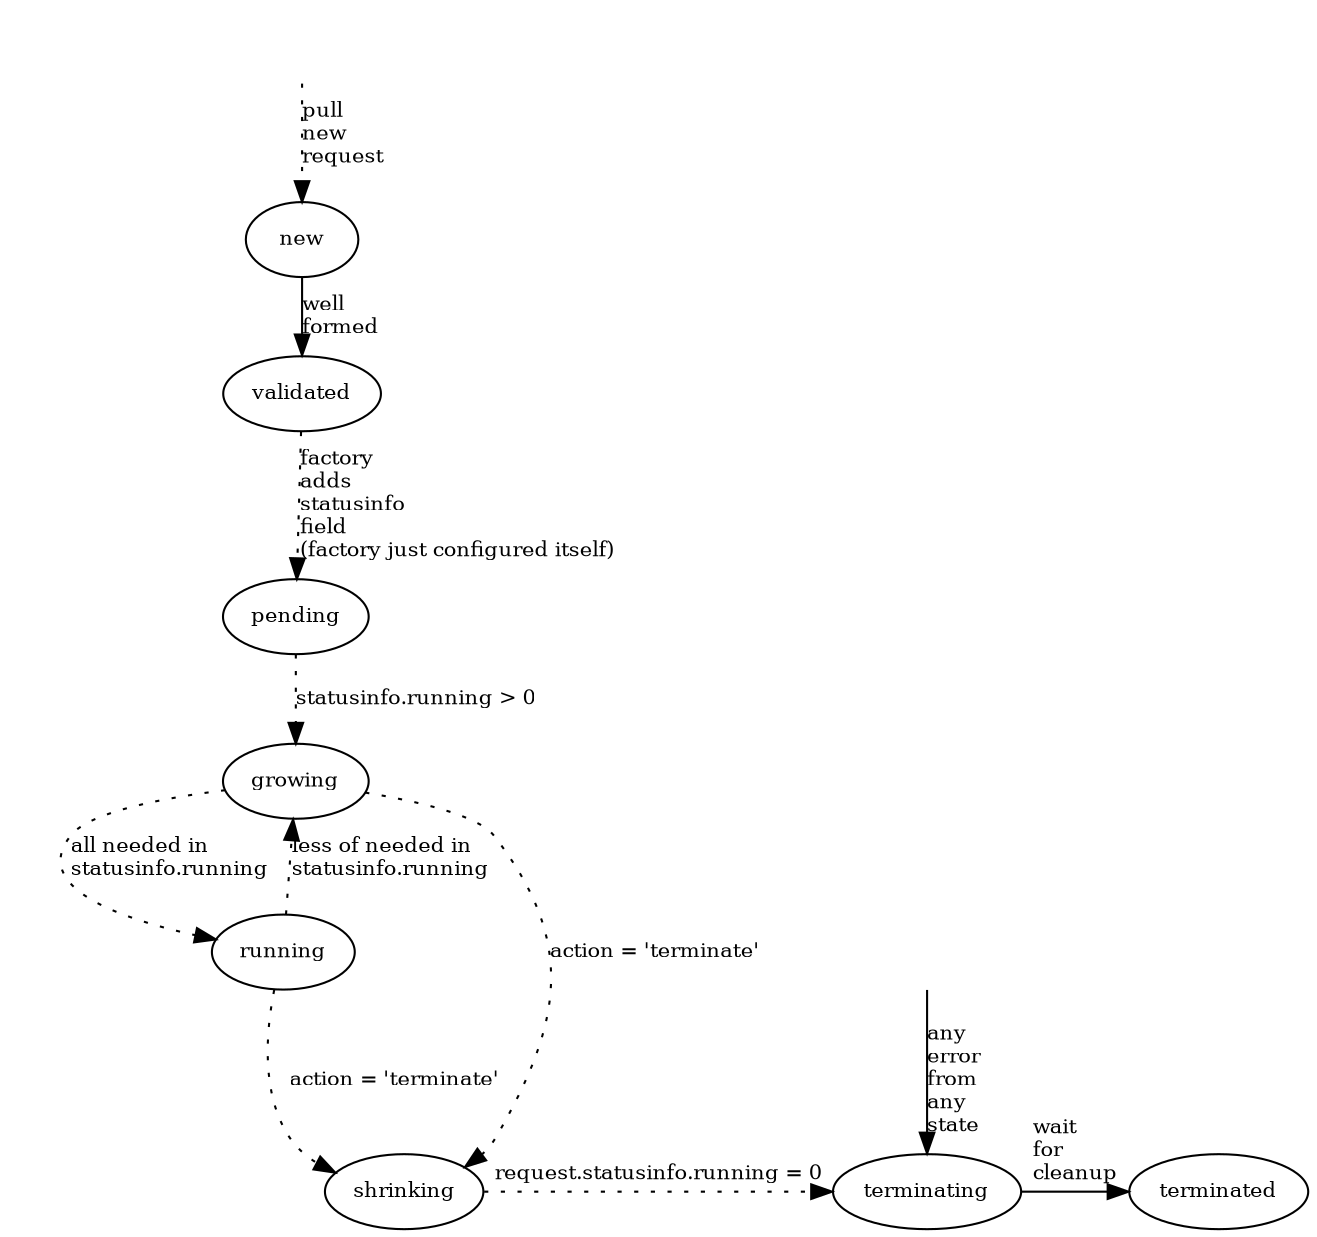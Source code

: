 digraph requests {
    compound = true;
    #concentrate = true;
    ratio = compress;
    size="20";
    #rankdir="LR";

    ranksep = 0.15;
    nodesep = 0.15;

    node [fontsize=10]
    edge [fontsize=10];

    infoservice [shape = none ][ label = "" ];

    subgraph cluster_configstates {
        style = invis;
        new;
        validated;
        pending;
    }

    subgraph cluster_runningstates {
        style = invis;
        growing;
        shrinking;
        running;
    }

    subgraph cluster_endingstates {
        style = invis;
        terminating;
        terminated;

        terminating_all [shape = none][ label = ""]
    }

    {rank=same shrinking terminating terminated}

    infoservice -> new [ style = dotted ][ label = "pull\lnew\lrequest\l" ];

    new -> validated   [ label = "well\lformed" ];

    validated -> pending  [ label = "factory\ladds\lstatusinfo\lfield\l(factory just configured itself)" ][ style = dotted ];

    pending    -> growing     [ label = "statusinfo.running > 0" ][ style = dotted ];

    growing    -> running     [ label = "all needed in\lstatusinfo.running\l" ][ style = dotted ];

    growing    -> shrinking   [ label = "action = 'terminate'" ][ style = dotted ];

    running    -> growing     [ label = "less of needed in\lstatusinfo.running\l" ][ style = dotted ];
    running    -> shrinking   [ label = "action = 'terminate'" ][ style = dotted ];

    shrinking  -> terminating [ label = "request.statusinfo.running = 0"][ style = dotted ];

    terminating -> terminated [ label = "wait\lfor\lcleanup\l" ];

    terminating_all -> terminating [ label ="any\lerror\lfrom\lany\lstate\l" ]

}
